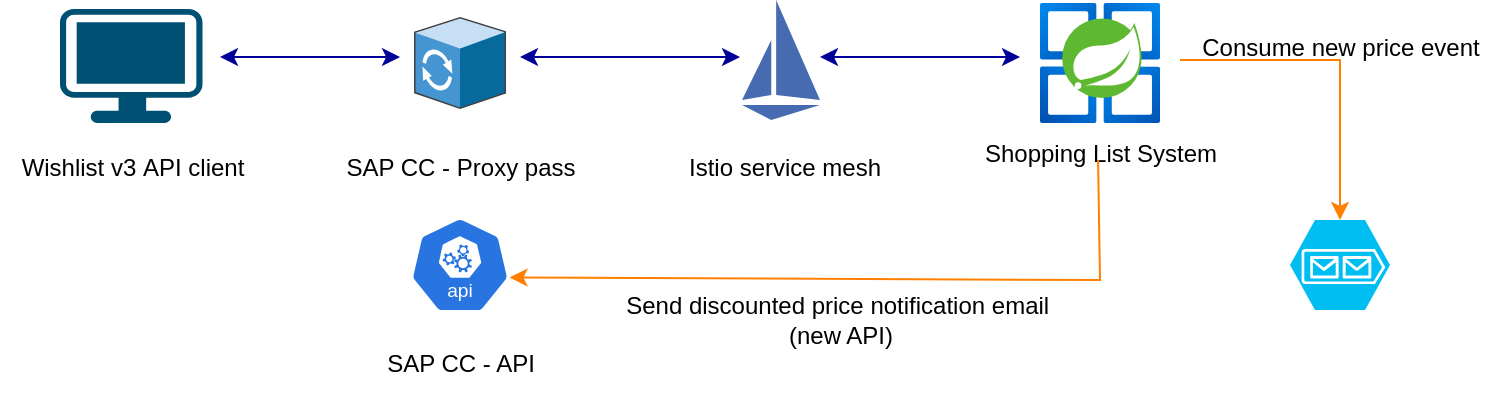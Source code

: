 <mxfile version="26.2.12">
  <diagram id="WI9T0HZ2pTsCkuznbFz-" name="Page-1">
    <mxGraphModel dx="1454" dy="1515" grid="1" gridSize="10" guides="1" tooltips="1" connect="1" arrows="1" fold="1" page="1" pageScale="1" pageWidth="1169" pageHeight="827" math="0" shadow="0">
      <root>
        <mxCell id="0" />
        <mxCell id="1" parent="0" />
        <mxCell id="1pyBuiSv32PL78OtD2eL-4" value="Wishlist v3&amp;nbsp;&lt;span style=&quot;background-color: transparent; color: light-dark(rgb(0, 0, 0), rgb(255, 255, 255));&quot;&gt;API client&lt;/span&gt;" style="text;html=1;align=center;verticalAlign=middle;resizable=0;points=[];autosize=1;strokeColor=none;fillColor=none;" parent="1" vertex="1">
          <mxGeometry x="10.63" y="-721.5" width="130" height="30" as="geometry" />
        </mxCell>
        <mxCell id="1pyBuiSv32PL78OtD2eL-8" value="SAP CC - Proxy pass" style="text;html=1;align=center;verticalAlign=middle;resizable=0;points=[];autosize=1;strokeColor=none;fillColor=none;" parent="1" vertex="1">
          <mxGeometry x="170.01" y="-721.5" width="140" height="30" as="geometry" />
        </mxCell>
        <mxCell id="1pyBuiSv32PL78OtD2eL-1" value="" style="points=[[0.03,0.03,0],[0.5,0,0],[0.97,0.03,0],[1,0.4,0],[0.97,0.745,0],[0.5,1,0],[0.03,0.745,0],[0,0.4,0]];verticalLabelPosition=bottom;sketch=0;html=1;verticalAlign=top;aspect=fixed;align=center;pointerEvents=1;shape=mxgraph.cisco19.workstation;fillColor=#005073;strokeColor=none;" parent="1" vertex="1">
          <mxGeometry x="40" y="-785.5" width="71.25" height="57" as="geometry" />
        </mxCell>
        <mxCell id="1pyBuiSv32PL78OtD2eL-12" value="" style="editableCssRules=.*;html=1;shape=image;verticalLabelPosition=bottom;labelBackgroundColor=#ffffff;verticalAlign=top;aspect=fixed;imageAspect=0;image=data:image/svg+xml,PHN2ZyB4bWxucz0iaHR0cDovL3d3dy53My5vcmcvMjAwMC9zdmciIHhtbG5zOnY9Imh0dHBzOi8vdmVjdGEuaW8vbmFubyIgd2lkdGg9IjE2MCIgaGVpZ2h0PSIyNDAiIHZpZXdCb3g9IjAgMCAxNjAgMjQwIj4mI3hhOwk8c3R5bGUgdHlwZT0idGV4dC9jc3MiPiYjeGE7CS5zdDB7ZmlsbDojNDY2YmIwO30mI3hhOwk8L3N0eWxlPiYjeGE7CTxwYXRoIGNsYXNzPSJzdDAiIGQ9Ik02MCAyNDBMMCAyMTBoMTYwem0wLTE2MEwwIDIwMGw2MC0xMHpNNzAgMHYxOTBsOTAgMTB6Ii8+JiN4YTs8L3N2Zz4=;fontColor=default;" parent="1" vertex="1">
          <mxGeometry x="381.01" y="-790" width="39" height="60" as="geometry" />
        </mxCell>
        <mxCell id="1pyBuiSv32PL78OtD2eL-13" value="Istio service mesh" style="text;html=1;align=center;verticalAlign=middle;resizable=0;points=[];autosize=1;strokeColor=none;fillColor=none;" parent="1" vertex="1">
          <mxGeometry x="341.51" y="-721.5" width="120" height="30" as="geometry" />
        </mxCell>
        <mxCell id="1pyBuiSv32PL78OtD2eL-26" value="" style="image;aspect=fixed;html=1;points=[];align=center;fontSize=12;image=img/lib/azure2/compute/Azure_Spring_Cloud.svg;" parent="1" vertex="1">
          <mxGeometry x="530.01" y="-788.5" width="60" height="60" as="geometry" />
        </mxCell>
        <mxCell id="1pyBuiSv32PL78OtD2eL-27" value="Shopping List System" style="text;html=1;align=center;verticalAlign=middle;resizable=0;points=[];autosize=1;strokeColor=none;fillColor=none;" parent="1" vertex="1">
          <mxGeometry x="490.01" y="-728.5" width="140" height="30" as="geometry" />
        </mxCell>
        <mxCell id="1pyBuiSv32PL78OtD2eL-45" value="" style="aspect=fixed;sketch=0;html=1;dashed=0;whitespace=wrap;verticalLabelPosition=bottom;verticalAlign=top;fillColor=#2875E2;strokeColor=#ffffff;points=[[0.005,0.63,0],[0.1,0.2,0],[0.9,0.2,0],[0.5,0,0],[0.995,0.63,0],[0.72,0.99,0],[0.5,1,0],[0.28,0.99,0]];shape=mxgraph.kubernetes.icon2;kubernetesLabel=1;prIcon=api" parent="1" vertex="1">
          <mxGeometry x="215.01" y="-681.5" width="50" height="48" as="geometry" />
        </mxCell>
        <mxCell id="1pyBuiSv32PL78OtD2eL-46" value="" style="shadow=0;dashed=0;html=1;labelPosition=center;verticalLabelPosition=bottom;verticalAlign=top;align=center;outlineConnect=0;shape=mxgraph.veeam.3d.proxy;" parent="1" vertex="1">
          <mxGeometry x="217.01" y="-781.5" width="46" height="46" as="geometry" />
        </mxCell>
        <mxCell id="1pyBuiSv32PL78OtD2eL-47" value="" style="endArrow=classic;startArrow=classic;html=1;rounded=0;strokeColor=#000099;" parent="1" edge="1">
          <mxGeometry width="50" height="50" relative="1" as="geometry">
            <mxPoint x="420.01" y="-761.5" as="sourcePoint" />
            <mxPoint x="520.01" y="-761.5" as="targetPoint" />
          </mxGeometry>
        </mxCell>
        <mxCell id="1pyBuiSv32PL78OtD2eL-48" value="" style="endArrow=classic;startArrow=classic;html=1;rounded=0;strokeColor=#000099;" parent="1" edge="1">
          <mxGeometry width="50" height="50" relative="1" as="geometry">
            <mxPoint x="270.01" y="-761.5" as="sourcePoint" />
            <mxPoint x="380.01" y="-761.5" as="targetPoint" />
          </mxGeometry>
        </mxCell>
        <mxCell id="1pyBuiSv32PL78OtD2eL-49" value="" style="endArrow=classic;startArrow=classic;html=1;rounded=0;strokeColor=#000099;" parent="1" edge="1">
          <mxGeometry width="50" height="50" relative="1" as="geometry">
            <mxPoint x="120.01" y="-761.5" as="sourcePoint" />
            <mxPoint x="210.01" y="-761.5" as="targetPoint" />
          </mxGeometry>
        </mxCell>
        <mxCell id="1pyBuiSv32PL78OtD2eL-51" value="SAP CC&lt;span style=&quot;background-color: transparent; color: light-dark(rgb(0, 0, 0), rgb(255, 255, 255));&quot;&gt;&amp;nbsp;- API&lt;/span&gt;" style="text;html=1;align=center;verticalAlign=middle;resizable=0;points=[];autosize=1;strokeColor=none;fillColor=none;" parent="1" vertex="1">
          <mxGeometry x="190.01" y="-623.5" width="100" height="30" as="geometry" />
        </mxCell>
        <mxCell id="1pyBuiSv32PL78OtD2eL-53" value="Send discounted price notification email&amp;nbsp;&lt;div&gt;(new API)&lt;/div&gt;" style="text;html=1;align=center;verticalAlign=middle;resizable=0;points=[];autosize=1;strokeColor=none;fillColor=none;" parent="1" vertex="1">
          <mxGeometry x="310.01" y="-650" width="240" height="40" as="geometry" />
        </mxCell>
        <mxCell id="1pyBuiSv32PL78OtD2eL-54" value="" style="endArrow=classic;html=1;rounded=0;exitX=0.493;exitY=1.011;exitDx=0;exitDy=0;exitPerimeter=0;strokeColor=#FF8000;entryX=0.995;entryY=0.63;entryDx=0;entryDy=0;entryPerimeter=0;" parent="1" target="1pyBuiSv32PL78OtD2eL-45" edge="1">
          <mxGeometry width="50" height="50" relative="1" as="geometry">
            <mxPoint x="559.03" y="-710" as="sourcePoint" />
            <mxPoint x="270.01" y="-653.33" as="targetPoint" />
            <Array as="points">
              <mxPoint x="560" y="-650" />
            </Array>
          </mxGeometry>
        </mxCell>
        <mxCell id="1pyBuiSv32PL78OtD2eL-56" value="" style="endArrow=classic;html=1;rounded=0;strokeColor=#FF8000;" parent="1" edge="1">
          <mxGeometry width="50" height="50" relative="1" as="geometry">
            <mxPoint x="600" y="-760" as="sourcePoint" />
            <mxPoint x="680" y="-680" as="targetPoint" />
            <Array as="points">
              <mxPoint x="680" y="-760" />
            </Array>
          </mxGeometry>
        </mxCell>
        <mxCell id="1pyBuiSv32PL78OtD2eL-57" value="Consume new price event" style="text;html=1;align=center;verticalAlign=middle;resizable=0;points=[];autosize=1;strokeColor=none;fillColor=none;" parent="1" vertex="1">
          <mxGeometry x="600" y="-781.5" width="160" height="30" as="geometry" />
        </mxCell>
        <mxCell id="vOZeo21h9JTCaLZLG0KJ-1" value="" style="verticalLabelPosition=bottom;html=1;verticalAlign=top;align=center;strokeColor=none;fillColor=#00BEF2;shape=mxgraph.azure.storage_queue;" parent="1" vertex="1">
          <mxGeometry x="655" y="-680" width="50" height="45" as="geometry" />
        </mxCell>
      </root>
    </mxGraphModel>
  </diagram>
</mxfile>
